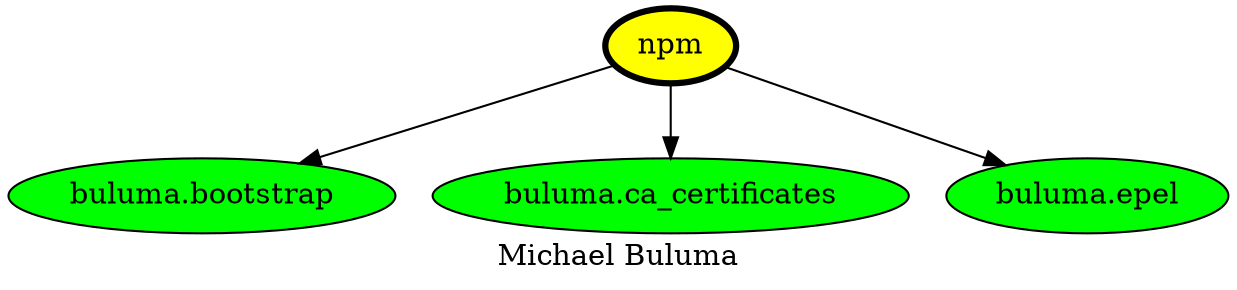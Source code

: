 digraph PhiloDilemma {
  label = "Michael Buluma" ;
  overlap=false
  {
    "npm" [fillcolor=yellow style=filled penwidth=3]
    "buluma.bootstrap" [fillcolor=green style=filled]
    "buluma.ca_certificates" [fillcolor=green style=filled]
    "buluma.epel" [fillcolor=green style=filled]
  }
  "npm" -> "buluma.bootstrap"
  "npm" -> "buluma.ca_certificates"
  "npm" -> "buluma.epel"
}
